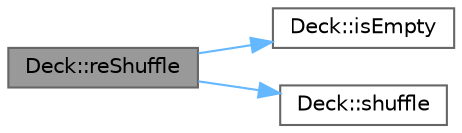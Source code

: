 digraph "Deck::reShuffle"
{
 // LATEX_PDF_SIZE
  bgcolor="transparent";
  edge [fontname=Helvetica,fontsize=10,labelfontname=Helvetica,labelfontsize=10];
  node [fontname=Helvetica,fontsize=10,shape=box,height=0.2,width=0.4];
  rankdir="LR";
  Node1 [id="Node000001",label="Deck::reShuffle",height=0.2,width=0.4,color="gray40", fillcolor="grey60", style="filled", fontcolor="black",tooltip="Takes pile of card puts into deck and shuffles it."];
  Node1 -> Node2 [id="edge1_Node000001_Node000002",color="steelblue1",style="solid",tooltip=" "];
  Node2 [id="Node000002",label="Deck::isEmpty",height=0.2,width=0.4,color="grey40", fillcolor="white", style="filled",URL="$d6/deb/class_deck.html#a8be1adfe1570078e63e05a7ef995625a",tooltip="Checks if the deck is empty."];
  Node1 -> Node3 [id="edge2_Node000001_Node000003",color="steelblue1",style="solid",tooltip=" "];
  Node3 [id="Node000003",label="Deck::shuffle",height=0.2,width=0.4,color="grey40", fillcolor="white", style="filled",URL="$d6/deb/class_deck.html#ae5a1e52ab00ae5924f2bc6b730dba3eb",tooltip="Shuffles the deck randomly."];
}
